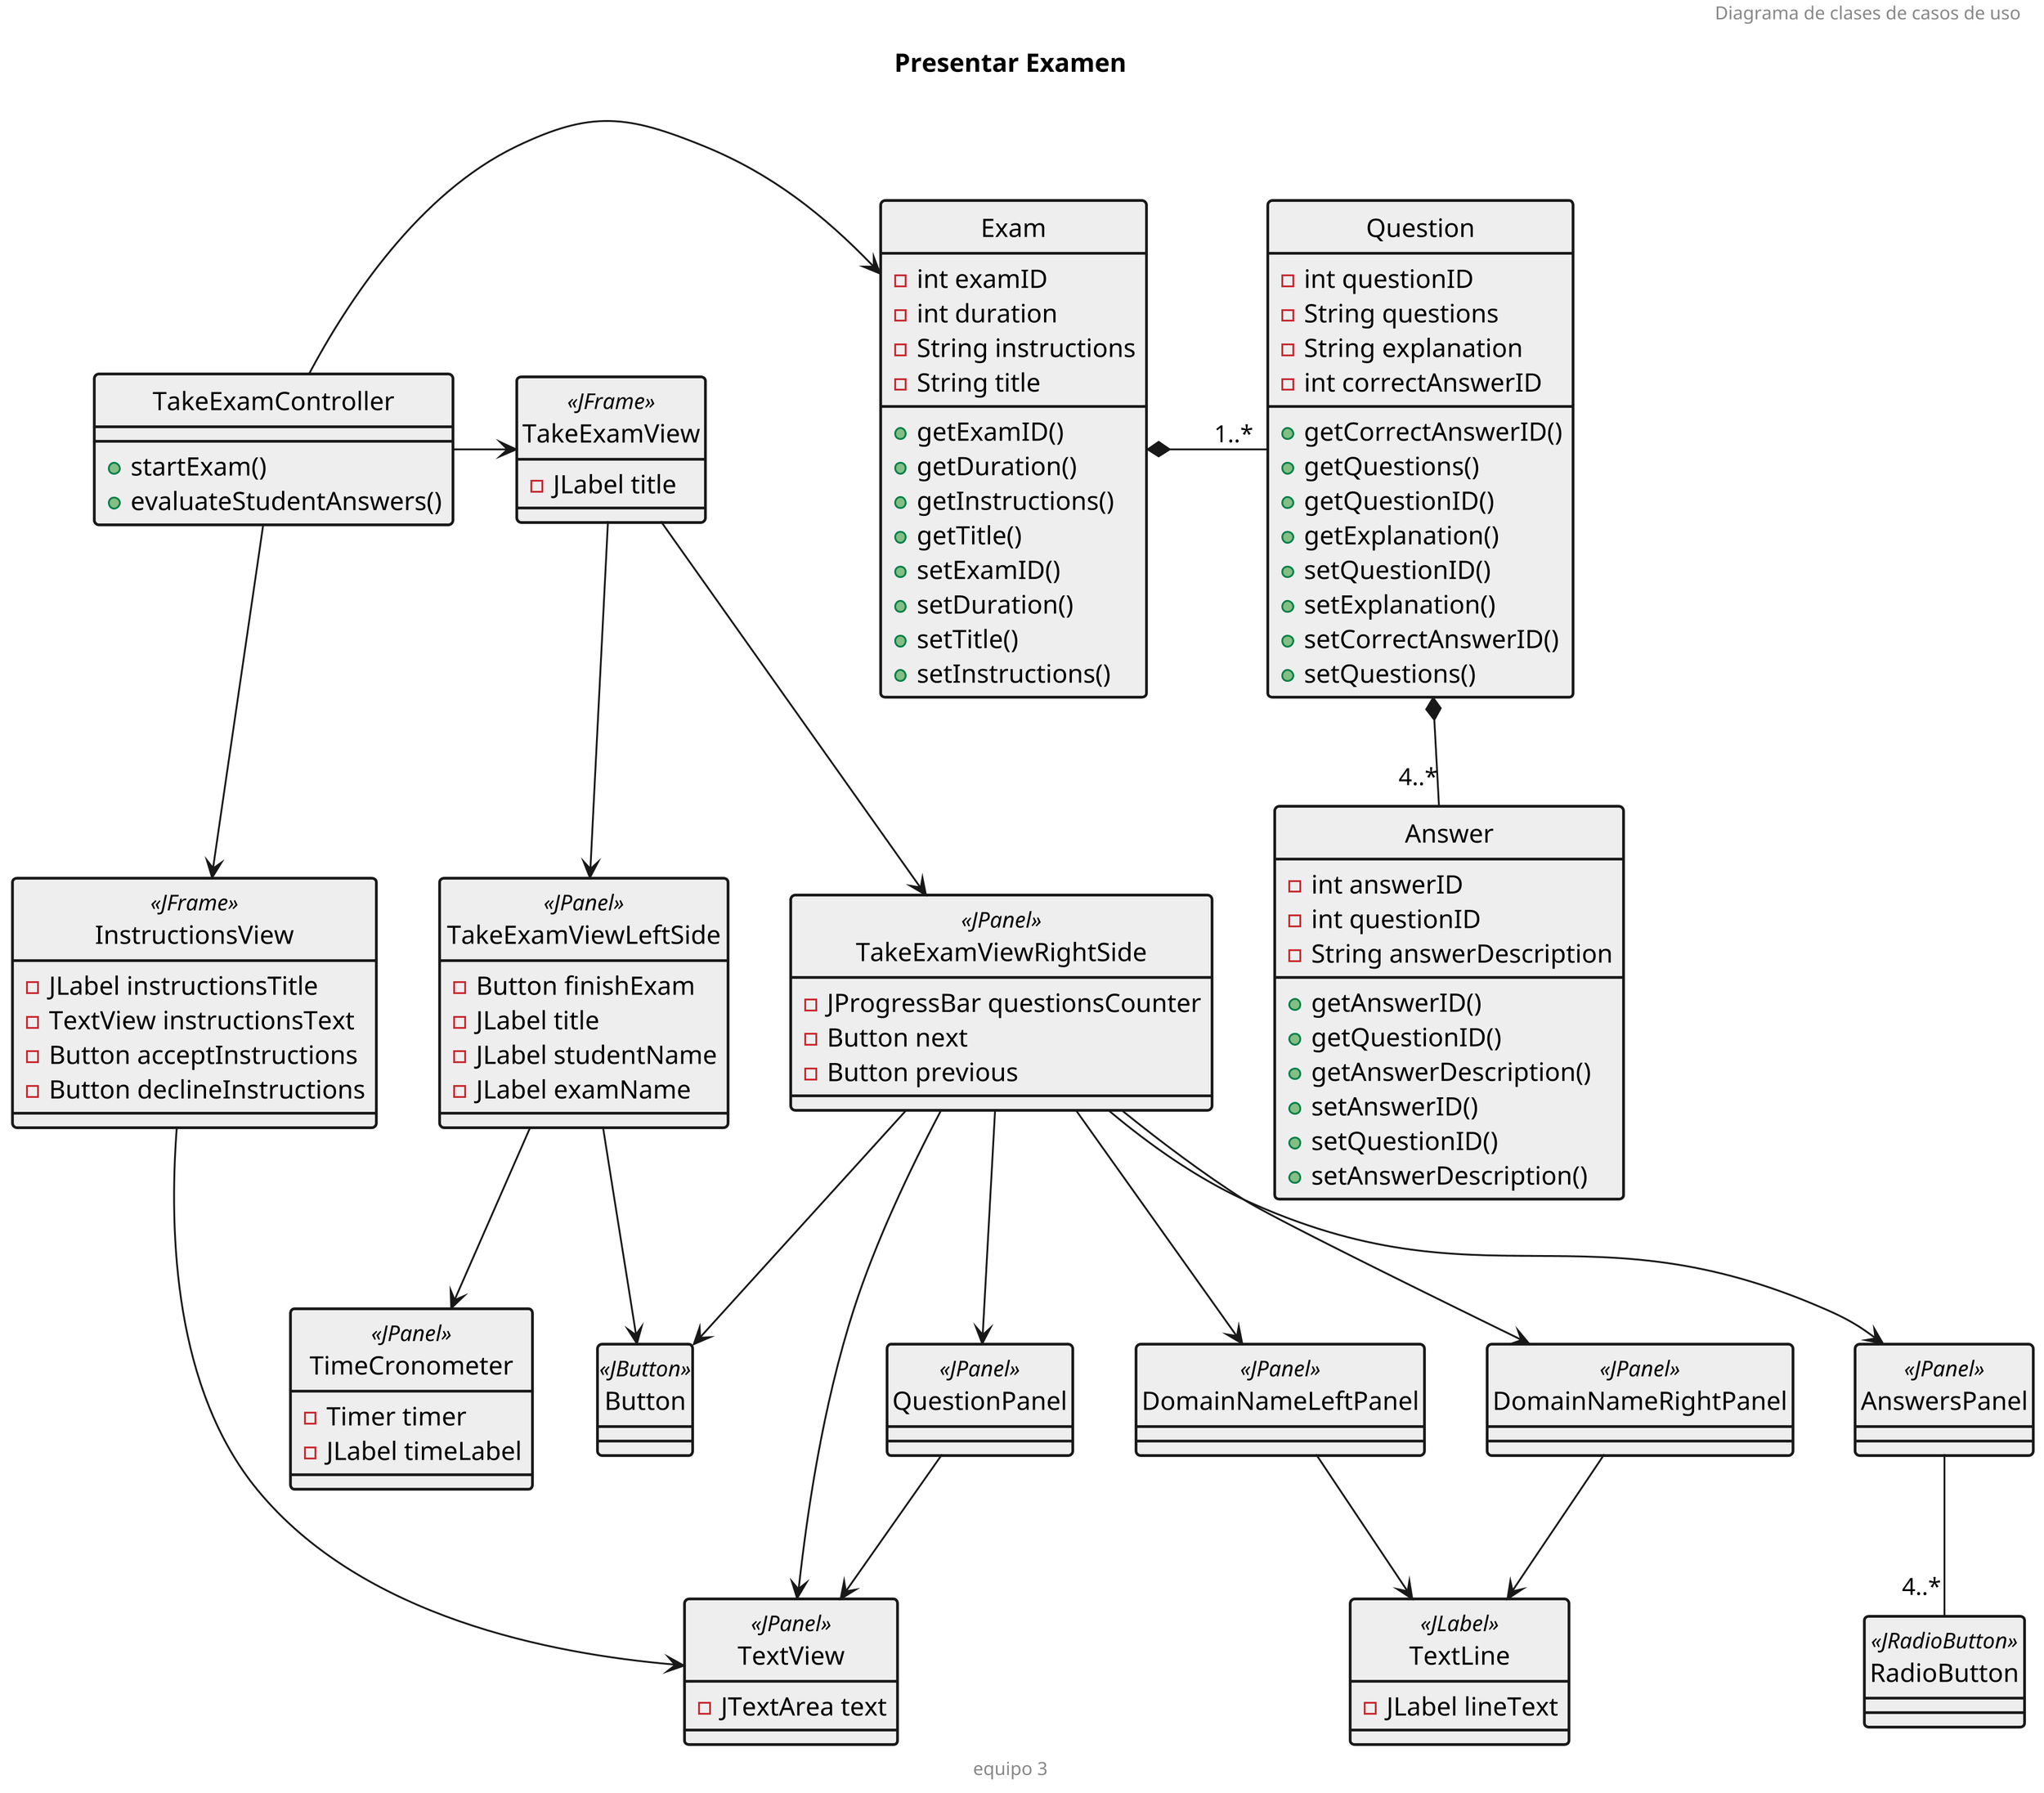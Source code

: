 @startuml "Diagrama de clases"
header Diagrama de clases de casos de uso
title  Presentar Examen 
footer equipo 3

skinparam style strictuml
skinparam ClassBackGroundColor EEEEEE
skinparam ClassBorderThickness 1.5
skinparam dpi 300

class InstructionsView <<JFrame>>{
    -JLabel instructionsTitle
    -TextView instructionsText
    -Button acceptInstructions
    -Button declineInstructions
}

class Button <<JButton>>{
}

class RadioButton <<JRadioButton>>{    
}

class TextView <<JPanel>>{
    -JTextArea text
}

class TextLine <<JLabel>>{
    -JLabel lineText
}

class TakeExamController{    
    +startExam()
    +evaluateStudentAnswers()
}

class TakeExamView <<JFrame>>{ 
    -JLabel title   
}

class TakeExamViewLeftSide <<JPanel>>{
    -Button finishExam
    -JLabel title
    -JLabel studentName
    -JLabel examName

}

class TimeCronometer <<JPanel>>{
    -Timer timer
    -JLabel timeLabel
}

class TakeExamViewRightSide <<JPanel>>{
    -JProgressBar questionsCounter
    -Button next
    -Button previous
}

class DomainNameLeftPanel<<JPanel>>{
}

class DomainNameRightPanel<<JPanel>>{
}

class QuestionPanel <<JPanel>>{
    
}

class AnswersPanel <<JPanel>>{

}

class Exam{
    -int examID
    -int duration
    -String instructions
    -String title
    +getExamID()
    +getDuration()
    +getInstructions()
    +getTitle()
    +setExamID()
    +setDuration()
    +setTitle()
    +setInstructions()
}

class Question{
    -int questionID
    -String questions
    -String explanation
    -int correctAnswerID
    +getCorrectAnswerID()
    +getQuestions()
    +getQuestionID()
    +getExplanation()
    +setQuestionID()
    +setExplanation()
    +setCorrectAnswerID()
    +setQuestions()
}

class Answer{
    -int answerID
    -int questionID
    -String answerDescription
    +getAnswerID()
    +getQuestionID()
    +getAnswerDescription()
    +setAnswerID()
    +setQuestionID()
    +setAnswerDescription() 
}

TakeExamController->Exam
TakeExamController-down->InstructionsView
InstructionsView-->TextView
TakeExamController->TakeExamView
TakeExamView-->TakeExamViewLeftSide
TakeExamView-->TakeExamViewRightSide
TakeExamViewRightSide-->TextView
TakeExamViewRightSide-->QuestionPanel
TakeExamViewRightSide-->AnswersPanel
TakeExamViewRightSide-->DomainNameLeftPanel
TakeExamViewRightSide-->DomainNameRightPanel
TakeExamViewRightSide-->Button
TakeExamViewLeftSide-->Button
TakeExamViewLeftSide-->TimeCronometer
DomainNameLeftPanel-->TextLine
DomainNameRightPanel-->TextLine
QuestionPanel-->TextView
AnswersPanel--"4..*"RadioButton
Exam *- "1..*" Question
Question *-down- "4..*" Answer


@enduml